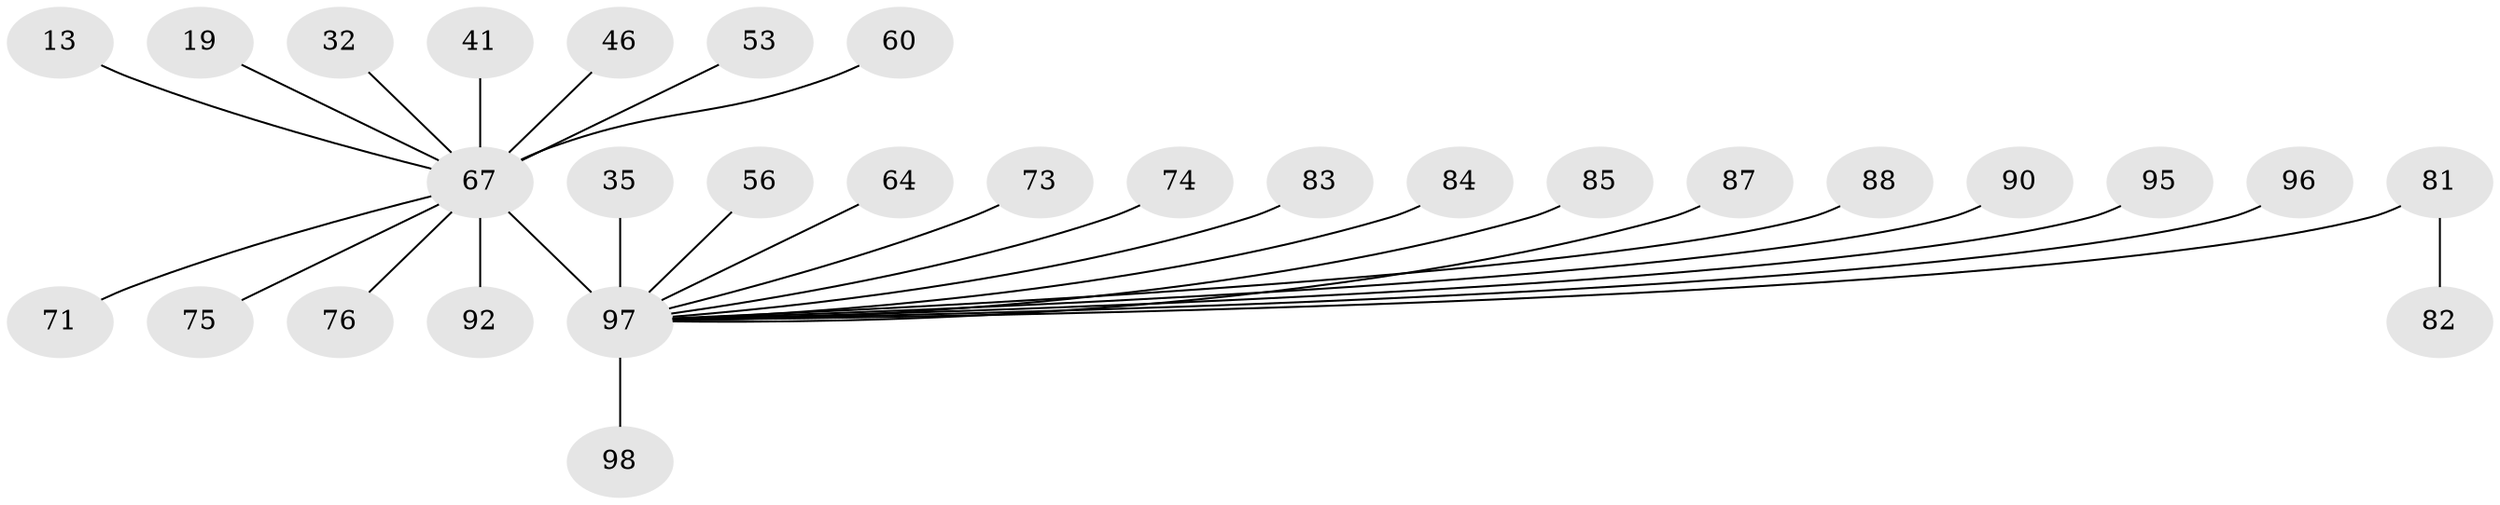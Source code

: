 // original degree distribution, {29: 0.01020408163265306, 15: 0.01020408163265306, 8: 0.01020408163265306, 17: 0.01020408163265306, 6: 0.061224489795918366, 5: 0.01020408163265306, 4: 0.061224489795918366, 1: 0.46938775510204084, 2: 0.24489795918367346, 3: 0.09183673469387756, 12: 0.01020408163265306, 9: 0.01020408163265306}
// Generated by graph-tools (version 1.1) at 2025/51/03/04/25 21:51:16]
// undirected, 29 vertices, 28 edges
graph export_dot {
graph [start="1"]
  node [color=gray90,style=filled];
  13;
  19;
  32 [super="+21"];
  35;
  41;
  46;
  53;
  56;
  60;
  64;
  67 [super="+2+1+8+12"];
  71;
  73;
  74;
  75;
  76;
  81 [super="+11+70"];
  82;
  83;
  84;
  85;
  87;
  88;
  90;
  92;
  95 [super="+79"];
  96 [super="+44"];
  97 [super="+4+10+18+20+22+77+93+47+37+39+45+48+50+72+68+91+31+55+94+25"];
  98;
  13 -- 67;
  19 -- 67;
  32 -- 67;
  35 -- 97;
  41 -- 67;
  46 -- 67;
  53 -- 67;
  56 -- 97;
  60 -- 67;
  64 -- 97;
  67 -- 75;
  67 -- 76;
  67 -- 71;
  67 -- 92;
  67 -- 97 [weight=24];
  73 -- 97;
  74 -- 97;
  81 -- 97 [weight=8];
  81 -- 82;
  83 -- 97;
  84 -- 97;
  85 -- 97;
  87 -- 97;
  88 -- 97;
  90 -- 97;
  95 -- 97;
  96 -- 97 [weight=2];
  97 -- 98;
}
